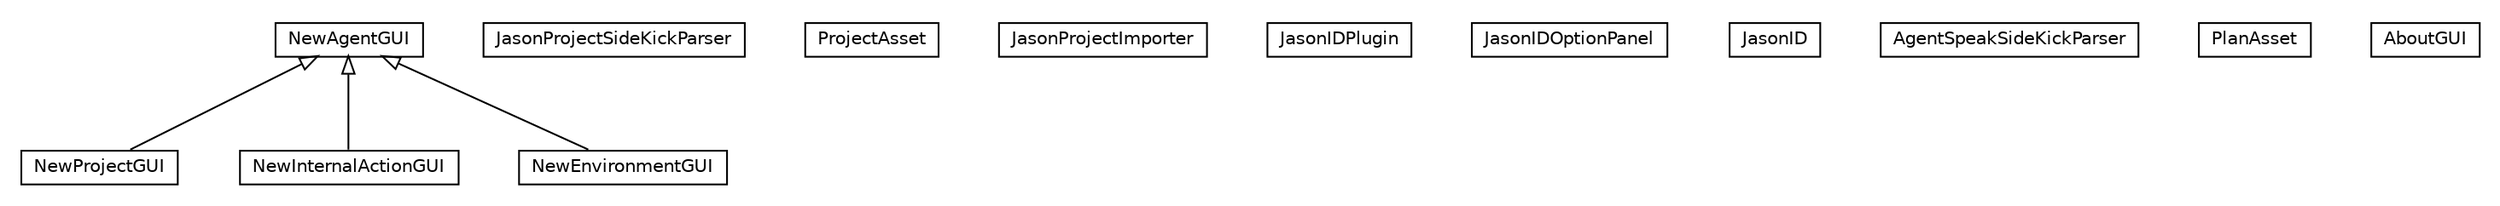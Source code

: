 #!/usr/local/bin/dot
#
# Class diagram 
# Generated by UMLGraph version R5_6 (http://www.umlgraph.org/)
#

digraph G {
	edge [fontname="Helvetica",fontsize=10,labelfontname="Helvetica",labelfontsize=10];
	node [fontname="Helvetica",fontsize=10,shape=plaintext];
	nodesep=0.25;
	ranksep=0.5;
	// jason.jeditplugin.NewProjectGUI
	c5276 [label=<<table title="jason.jeditplugin.NewProjectGUI" border="0" cellborder="1" cellspacing="0" cellpadding="2" port="p" href="./NewProjectGUI.html">
		<tr><td><table border="0" cellspacing="0" cellpadding="1">
<tr><td align="center" balign="center"> NewProjectGUI </td></tr>
		</table></td></tr>
		</table>>, URL="./NewProjectGUI.html", fontname="Helvetica", fontcolor="black", fontsize=10.0];
	// jason.jeditplugin.NewInternalActionGUI
	c5277 [label=<<table title="jason.jeditplugin.NewInternalActionGUI" border="0" cellborder="1" cellspacing="0" cellpadding="2" port="p" href="./NewInternalActionGUI.html">
		<tr><td><table border="0" cellspacing="0" cellpadding="1">
<tr><td align="center" balign="center"> NewInternalActionGUI </td></tr>
		</table></td></tr>
		</table>>, URL="./NewInternalActionGUI.html", fontname="Helvetica", fontcolor="black", fontsize=10.0];
	// jason.jeditplugin.NewEnvironmentGUI
	c5278 [label=<<table title="jason.jeditplugin.NewEnvironmentGUI" border="0" cellborder="1" cellspacing="0" cellpadding="2" port="p" href="./NewEnvironmentGUI.html">
		<tr><td><table border="0" cellspacing="0" cellpadding="1">
<tr><td align="center" balign="center"> NewEnvironmentGUI </td></tr>
		</table></td></tr>
		</table>>, URL="./NewEnvironmentGUI.html", fontname="Helvetica", fontcolor="black", fontsize=10.0];
	// jason.jeditplugin.NewAgentGUI
	c5279 [label=<<table title="jason.jeditplugin.NewAgentGUI" border="0" cellborder="1" cellspacing="0" cellpadding="2" port="p" href="./NewAgentGUI.html">
		<tr><td><table border="0" cellspacing="0" cellpadding="1">
<tr><td align="center" balign="center"> NewAgentGUI </td></tr>
		</table></td></tr>
		</table>>, URL="./NewAgentGUI.html", fontname="Helvetica", fontcolor="black", fontsize=10.0];
	// jason.jeditplugin.JasonProjectSideKickParser
	c5280 [label=<<table title="jason.jeditplugin.JasonProjectSideKickParser" border="0" cellborder="1" cellspacing="0" cellpadding="2" port="p" href="./JasonProjectSideKickParser.html">
		<tr><td><table border="0" cellspacing="0" cellpadding="1">
<tr><td align="center" balign="center"> JasonProjectSideKickParser </td></tr>
		</table></td></tr>
		</table>>, URL="./JasonProjectSideKickParser.html", fontname="Helvetica", fontcolor="black", fontsize=10.0];
	// jason.jeditplugin.JasonProjectSideKickParser.ProjectAsset
	c5281 [label=<<table title="jason.jeditplugin.JasonProjectSideKickParser.ProjectAsset" border="0" cellborder="1" cellspacing="0" cellpadding="2" port="p" href="./JasonProjectSideKickParser.ProjectAsset.html">
		<tr><td><table border="0" cellspacing="0" cellpadding="1">
<tr><td align="center" balign="center"> ProjectAsset </td></tr>
		</table></td></tr>
		</table>>, URL="./JasonProjectSideKickParser.ProjectAsset.html", fontname="Helvetica", fontcolor="black", fontsize=10.0];
	// jason.jeditplugin.JasonProjectImporter
	c5282 [label=<<table title="jason.jeditplugin.JasonProjectImporter" border="0" cellborder="1" cellspacing="0" cellpadding="2" port="p" href="./JasonProjectImporter.html">
		<tr><td><table border="0" cellspacing="0" cellpadding="1">
<tr><td align="center" balign="center"> JasonProjectImporter </td></tr>
		</table></td></tr>
		</table>>, URL="./JasonProjectImporter.html", fontname="Helvetica", fontcolor="black", fontsize=10.0];
	// jason.jeditplugin.JasonIDPlugin
	c5283 [label=<<table title="jason.jeditplugin.JasonIDPlugin" border="0" cellborder="1" cellspacing="0" cellpadding="2" port="p" href="./JasonIDPlugin.html">
		<tr><td><table border="0" cellspacing="0" cellpadding="1">
<tr><td align="center" balign="center"> JasonIDPlugin </td></tr>
		</table></td></tr>
		</table>>, URL="./JasonIDPlugin.html", fontname="Helvetica", fontcolor="black", fontsize=10.0];
	// jason.jeditplugin.JasonIDOptionPanel
	c5284 [label=<<table title="jason.jeditplugin.JasonIDOptionPanel" border="0" cellborder="1" cellspacing="0" cellpadding="2" port="p" href="./JasonIDOptionPanel.html">
		<tr><td><table border="0" cellspacing="0" cellpadding="1">
<tr><td align="center" balign="center"> JasonIDOptionPanel </td></tr>
		</table></td></tr>
		</table>>, URL="./JasonIDOptionPanel.html", fontname="Helvetica", fontcolor="black", fontsize=10.0];
	// jason.jeditplugin.JasonID
	c5285 [label=<<table title="jason.jeditplugin.JasonID" border="0" cellborder="1" cellspacing="0" cellpadding="2" port="p" href="./JasonID.html">
		<tr><td><table border="0" cellspacing="0" cellpadding="1">
<tr><td align="center" balign="center"> JasonID </td></tr>
		</table></td></tr>
		</table>>, URL="./JasonID.html", fontname="Helvetica", fontcolor="black", fontsize=10.0];
	// jason.jeditplugin.AgentSpeakSideKickParser
	c5286 [label=<<table title="jason.jeditplugin.AgentSpeakSideKickParser" border="0" cellborder="1" cellspacing="0" cellpadding="2" port="p" href="./AgentSpeakSideKickParser.html">
		<tr><td><table border="0" cellspacing="0" cellpadding="1">
<tr><td align="center" balign="center"> AgentSpeakSideKickParser </td></tr>
		</table></td></tr>
		</table>>, URL="./AgentSpeakSideKickParser.html", fontname="Helvetica", fontcolor="black", fontsize=10.0];
	// jason.jeditplugin.AgentSpeakSideKickParser.PlanAsset
	c5287 [label=<<table title="jason.jeditplugin.AgentSpeakSideKickParser.PlanAsset" border="0" cellborder="1" cellspacing="0" cellpadding="2" port="p" href="./AgentSpeakSideKickParser.PlanAsset.html">
		<tr><td><table border="0" cellspacing="0" cellpadding="1">
<tr><td align="center" balign="center"> PlanAsset </td></tr>
		</table></td></tr>
		</table>>, URL="./AgentSpeakSideKickParser.PlanAsset.html", fontname="Helvetica", fontcolor="black", fontsize=10.0];
	// jason.jeditplugin.AboutGUI
	c5288 [label=<<table title="jason.jeditplugin.AboutGUI" border="0" cellborder="1" cellspacing="0" cellpadding="2" port="p" href="./AboutGUI.html">
		<tr><td><table border="0" cellspacing="0" cellpadding="1">
<tr><td align="center" balign="center"> AboutGUI </td></tr>
		</table></td></tr>
		</table>>, URL="./AboutGUI.html", fontname="Helvetica", fontcolor="black", fontsize=10.0];
	//jason.jeditplugin.NewProjectGUI extends jason.jeditplugin.NewAgentGUI
	c5279:p -> c5276:p [dir=back,arrowtail=empty];
	//jason.jeditplugin.NewInternalActionGUI extends jason.jeditplugin.NewAgentGUI
	c5279:p -> c5277:p [dir=back,arrowtail=empty];
	//jason.jeditplugin.NewEnvironmentGUI extends jason.jeditplugin.NewAgentGUI
	c5279:p -> c5278:p [dir=back,arrowtail=empty];
}

